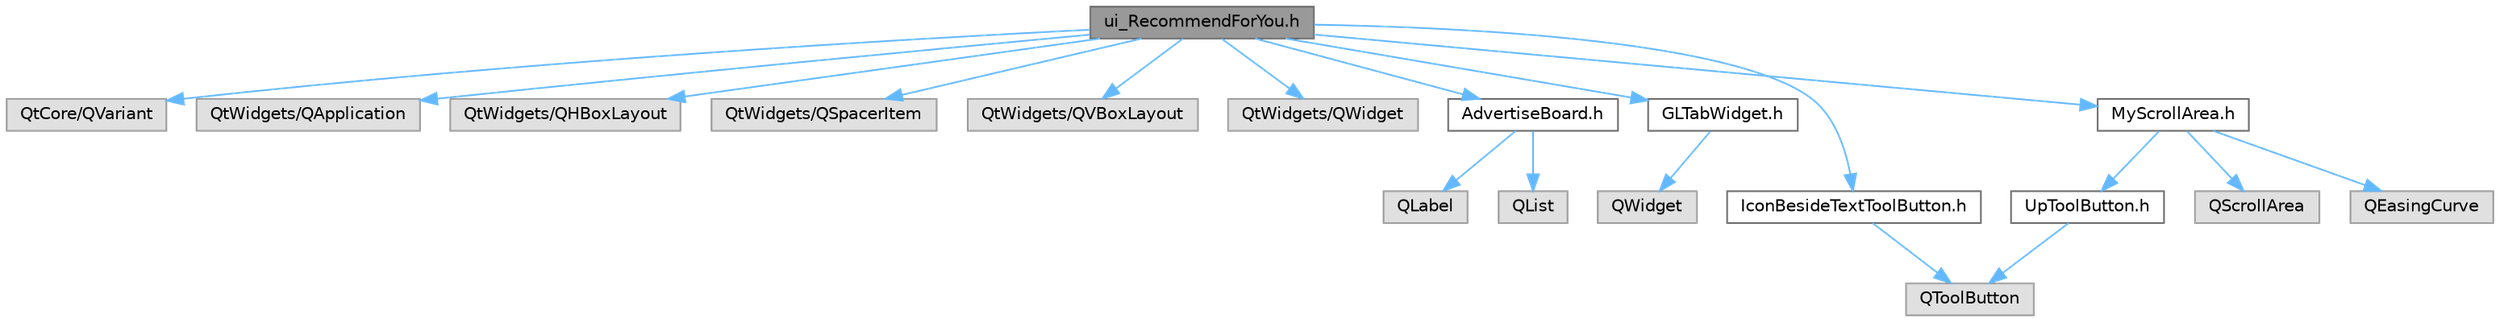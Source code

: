 digraph "ui_RecommendForYou.h"
{
 // LATEX_PDF_SIZE
  bgcolor="transparent";
  edge [fontname=Helvetica,fontsize=10,labelfontname=Helvetica,labelfontsize=10];
  node [fontname=Helvetica,fontsize=10,shape=box,height=0.2,width=0.4];
  Node1 [id="Node000001",label="ui_RecommendForYou.h",height=0.2,width=0.4,color="gray40", fillcolor="grey60", style="filled", fontcolor="black",tooltip=" "];
  Node1 -> Node2 [id="edge1_Node000001_Node000002",color="steelblue1",style="solid",tooltip=" "];
  Node2 [id="Node000002",label="QtCore/QVariant",height=0.2,width=0.4,color="grey60", fillcolor="#E0E0E0", style="filled",tooltip=" "];
  Node1 -> Node3 [id="edge2_Node000001_Node000003",color="steelblue1",style="solid",tooltip=" "];
  Node3 [id="Node000003",label="QtWidgets/QApplication",height=0.2,width=0.4,color="grey60", fillcolor="#E0E0E0", style="filled",tooltip=" "];
  Node1 -> Node4 [id="edge3_Node000001_Node000004",color="steelblue1",style="solid",tooltip=" "];
  Node4 [id="Node000004",label="QtWidgets/QHBoxLayout",height=0.2,width=0.4,color="grey60", fillcolor="#E0E0E0", style="filled",tooltip=" "];
  Node1 -> Node5 [id="edge4_Node000001_Node000005",color="steelblue1",style="solid",tooltip=" "];
  Node5 [id="Node000005",label="QtWidgets/QSpacerItem",height=0.2,width=0.4,color="grey60", fillcolor="#E0E0E0", style="filled",tooltip=" "];
  Node1 -> Node6 [id="edge5_Node000001_Node000006",color="steelblue1",style="solid",tooltip=" "];
  Node6 [id="Node000006",label="QtWidgets/QVBoxLayout",height=0.2,width=0.4,color="grey60", fillcolor="#E0E0E0", style="filled",tooltip=" "];
  Node1 -> Node7 [id="edge6_Node000001_Node000007",color="steelblue1",style="solid",tooltip=" "];
  Node7 [id="Node000007",label="QtWidgets/QWidget",height=0.2,width=0.4,color="grey60", fillcolor="#E0E0E0", style="filled",tooltip=" "];
  Node1 -> Node8 [id="edge7_Node000001_Node000008",color="steelblue1",style="solid",tooltip=" "];
  Node8 [id="Node000008",label="AdvertiseBoard.h",height=0.2,width=0.4,color="grey40", fillcolor="white", style="filled",URL="$_advertise_board_8h.html",tooltip="广告轮播界面的头文件，定义 NavButton 和 AdvertiseBoard 类"];
  Node8 -> Node9 [id="edge8_Node000008_Node000009",color="steelblue1",style="solid",tooltip=" "];
  Node9 [id="Node000009",label="QLabel",height=0.2,width=0.4,color="grey60", fillcolor="#E0E0E0", style="filled",tooltip=" "];
  Node8 -> Node10 [id="edge9_Node000008_Node000010",color="steelblue1",style="solid",tooltip=" "];
  Node10 [id="Node000010",label="QList",height=0.2,width=0.4,color="grey60", fillcolor="#E0E0E0", style="filled",tooltip=" "];
  Node1 -> Node11 [id="edge10_Node000001_Node000011",color="steelblue1",style="solid",tooltip=" "];
  Node11 [id="Node000011",label="GLTabWidget.h",height=0.2,width=0.4,color="grey40", fillcolor="white", style="filled",URL="$_g_l_tab_widget_8h.html",tooltip="定义 GLTabWidget 类，管理“猜你喜欢”推荐界面"];
  Node11 -> Node12 [id="edge11_Node000011_Node000012",color="steelblue1",style="solid",tooltip=" "];
  Node12 [id="Node000012",label="QWidget",height=0.2,width=0.4,color="grey60", fillcolor="#E0E0E0", style="filled",tooltip=" "];
  Node1 -> Node13 [id="edge12_Node000001_Node000013",color="steelblue1",style="solid",tooltip=" "];
  Node13 [id="Node000013",label="IconBesideTextToolButton.h",height=0.2,width=0.4,color="grey40", fillcolor="white", style="filled",URL="$_icon_beside_text_tool_button_8h.html",tooltip="定义 IconBesideTextToolButton 类，提供图标与文本并排的工具按钮功能"];
  Node13 -> Node14 [id="edge13_Node000013_Node000014",color="steelblue1",style="solid",tooltip=" "];
  Node14 [id="Node000014",label="QToolButton",height=0.2,width=0.4,color="grey60", fillcolor="#E0E0E0", style="filled",tooltip=" "];
  Node1 -> Node15 [id="edge14_Node000001_Node000015",color="steelblue1",style="solid",tooltip=" "];
  Node15 [id="Node000015",label="MyScrollArea.h",height=0.2,width=0.4,color="grey40", fillcolor="white", style="filled",URL="$_my_scroll_area_8h.html",tooltip="定义 MyScrollArea 类，提供带平滑滚动和返回顶部按钮的滚动区域"];
  Node15 -> Node16 [id="edge15_Node000015_Node000016",color="steelblue1",style="solid",tooltip=" "];
  Node16 [id="Node000016",label="UpToolButton.h",height=0.2,width=0.4,color="grey40", fillcolor="white", style="filled",URL="$_up_tool_button_8h.html",tooltip="定义 UpToolButton 类，提供上移按钮功能"];
  Node16 -> Node14 [id="edge16_Node000016_Node000014",color="steelblue1",style="solid",tooltip=" "];
  Node15 -> Node17 [id="edge17_Node000015_Node000017",color="steelblue1",style="solid",tooltip=" "];
  Node17 [id="Node000017",label="QScrollArea",height=0.2,width=0.4,color="grey60", fillcolor="#E0E0E0", style="filled",tooltip=" "];
  Node15 -> Node18 [id="edge18_Node000015_Node000018",color="steelblue1",style="solid",tooltip=" "];
  Node18 [id="Node000018",label="QEasingCurve",height=0.2,width=0.4,color="grey60", fillcolor="#E0E0E0", style="filled",tooltip=" "];
}
